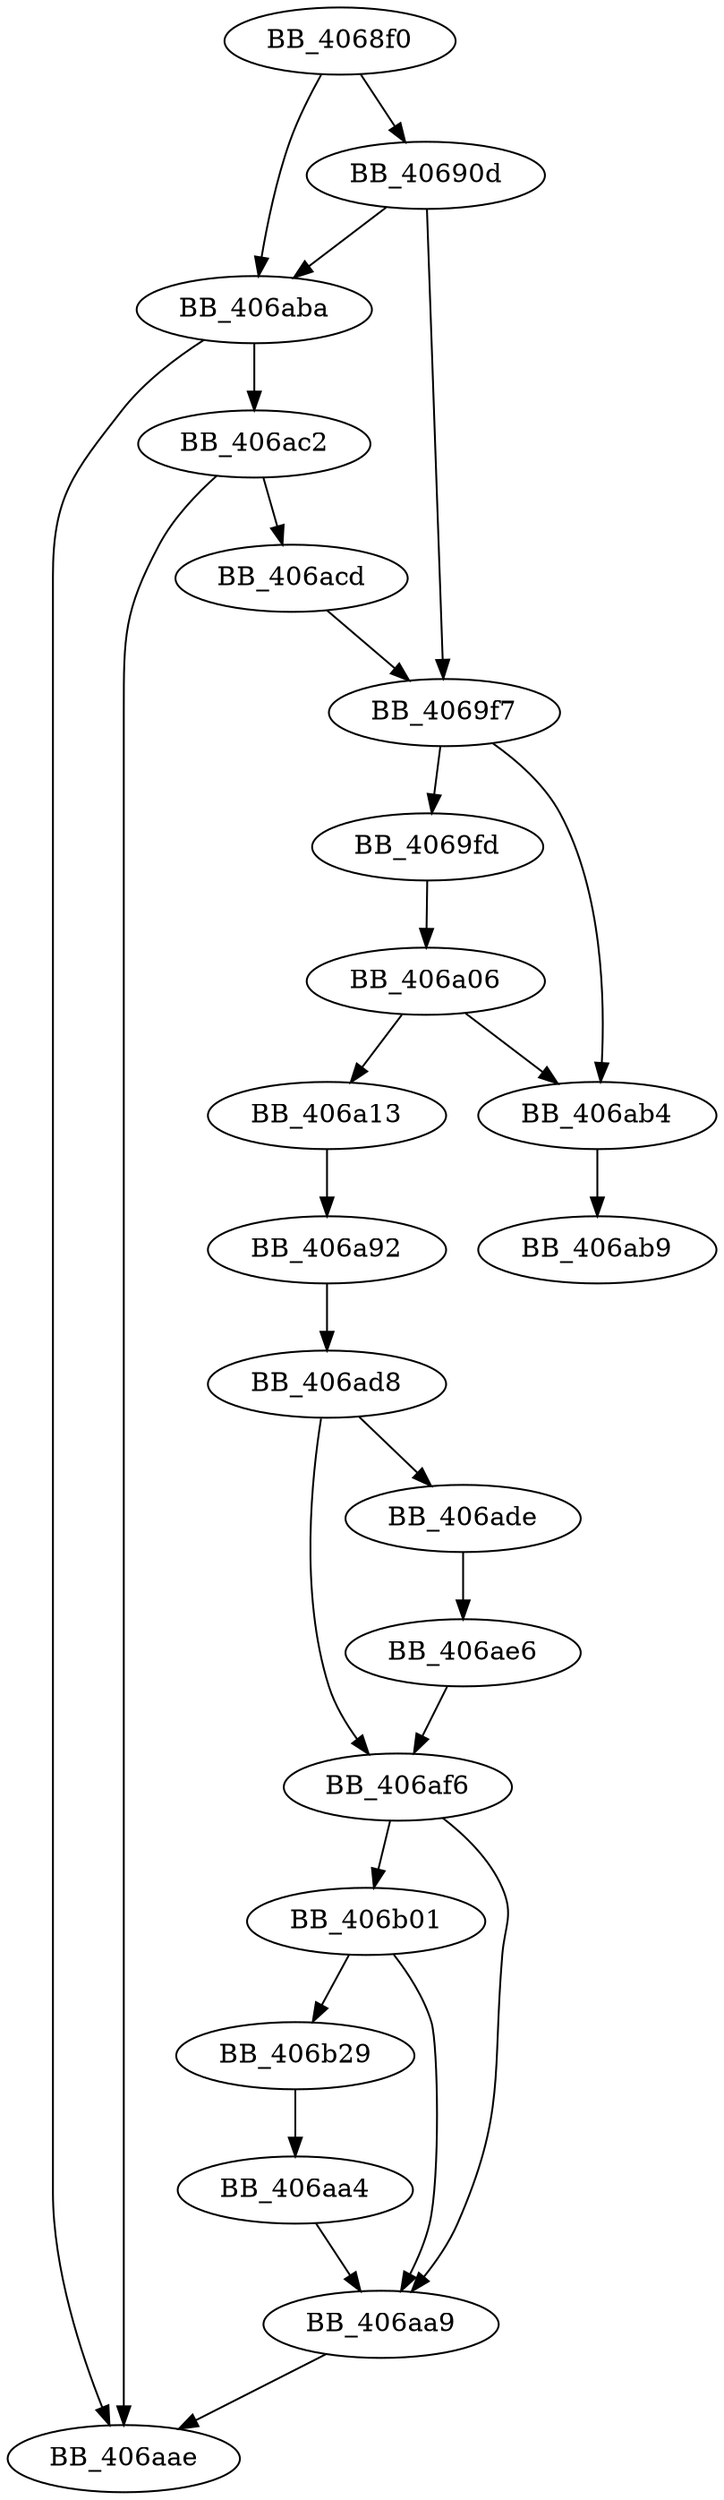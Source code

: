 DiGraph sub_4068F0{
BB_4068f0->BB_40690d
BB_4068f0->BB_406aba
BB_40690d->BB_4069f7
BB_40690d->BB_406aba
BB_4069f7->BB_4069fd
BB_4069f7->BB_406ab4
BB_4069fd->BB_406a06
BB_406a06->BB_406a13
BB_406a06->BB_406ab4
BB_406a13->BB_406a92
BB_406a92->BB_406ad8
BB_406aa4->BB_406aa9
BB_406aa9->BB_406aae
BB_406ab4->BB_406ab9
BB_406aba->BB_406aae
BB_406aba->BB_406ac2
BB_406ac2->BB_406aae
BB_406ac2->BB_406acd
BB_406acd->BB_4069f7
BB_406ad8->BB_406ade
BB_406ad8->BB_406af6
BB_406ade->BB_406ae6
BB_406ae6->BB_406af6
BB_406af6->BB_406aa9
BB_406af6->BB_406b01
BB_406b01->BB_406aa9
BB_406b01->BB_406b29
BB_406b29->BB_406aa4
}

